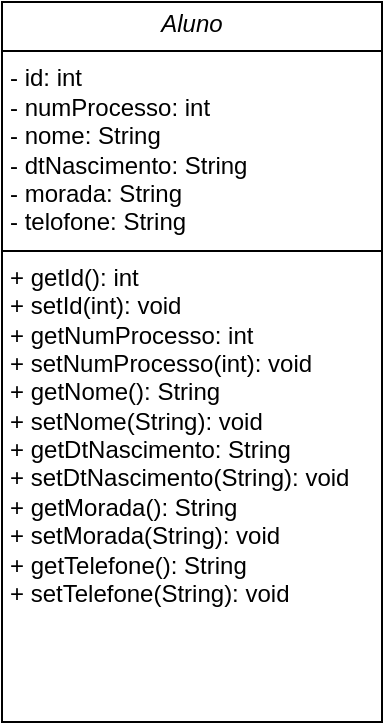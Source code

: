 <mxfile>
    <diagram id="-x7h74mvePq3vR0tukKP" name="Page-1">
        <mxGraphModel dx="702" dy="659" grid="1" gridSize="10" guides="1" tooltips="1" connect="1" arrows="1" fold="1" page="1" pageScale="1" pageWidth="850" pageHeight="1100" math="0" shadow="0">
            <root>
                <mxCell id="0"/>
                <mxCell id="1" parent="0"/>
                <mxCell id="2" value="&lt;p style=&quot;margin:0px;margin-top:4px;text-align:center;&quot;&gt;&lt;i&gt;Aluno&lt;/i&gt;&lt;/p&gt;&lt;hr size=&quot;1&quot; style=&quot;border-style:solid;&quot;&gt;&lt;p style=&quot;margin:0px;margin-left:4px;&quot;&gt;- id: int&lt;br&gt;- numProcesso: int&lt;/p&gt;&lt;p style=&quot;margin:0px;margin-left:4px;&quot;&gt;- nome: String&lt;/p&gt;&lt;p style=&quot;margin:0px;margin-left:4px;&quot;&gt;- dtNascimento: String&lt;/p&gt;&lt;p style=&quot;margin:0px;margin-left:4px;&quot;&gt;- morada: String&lt;/p&gt;&lt;p style=&quot;margin:0px;margin-left:4px;&quot;&gt;- telofone: String&lt;/p&gt;&lt;hr size=&quot;1&quot; style=&quot;border-style:solid;&quot;&gt;&lt;p style=&quot;margin:0px;margin-left:4px;&quot;&gt;+ getId(): int&lt;/p&gt;&lt;p style=&quot;margin:0px;margin-left:4px;&quot;&gt;+ setId(int): void&amp;nbsp;&lt;/p&gt;&lt;p style=&quot;margin:0px;margin-left:4px;&quot;&gt;+ getNumProcesso: int&lt;/p&gt;&lt;p style=&quot;margin:0px;margin-left:4px;&quot;&gt;+ setNumProcesso(int): void&lt;/p&gt;&lt;p style=&quot;margin:0px;margin-left:4px;&quot;&gt;+ getNome(): String&lt;/p&gt;&lt;p style=&quot;margin:0px;margin-left:4px;&quot;&gt;+ setNome(String): void&lt;/p&gt;&lt;p style=&quot;margin:0px;margin-left:4px;&quot;&gt;+ getDtNascimento: String&lt;/p&gt;&lt;p style=&quot;margin:0px;margin-left:4px;&quot;&gt;+ setDtNascimento(String): void&lt;/p&gt;&lt;p style=&quot;margin:0px;margin-left:4px;&quot;&gt;+ getMorada(): String&lt;/p&gt;&lt;p style=&quot;margin:0px;margin-left:4px;&quot;&gt;+ setMorada(String): void&lt;/p&gt;&lt;p style=&quot;margin:0px;margin-left:4px;&quot;&gt;+ getTelefone(): String&lt;/p&gt;&lt;p style=&quot;margin:0px;margin-left:4px;&quot;&gt;+ setTelefone(String): void&lt;/p&gt;" style="verticalAlign=top;align=left;overflow=fill;html=1;whiteSpace=wrap;" parent="1" vertex="1">
                    <mxGeometry x="270" y="150" width="190" height="360" as="geometry"/>
                </mxCell>
            </root>
        </mxGraphModel>
    </diagram>
</mxfile>